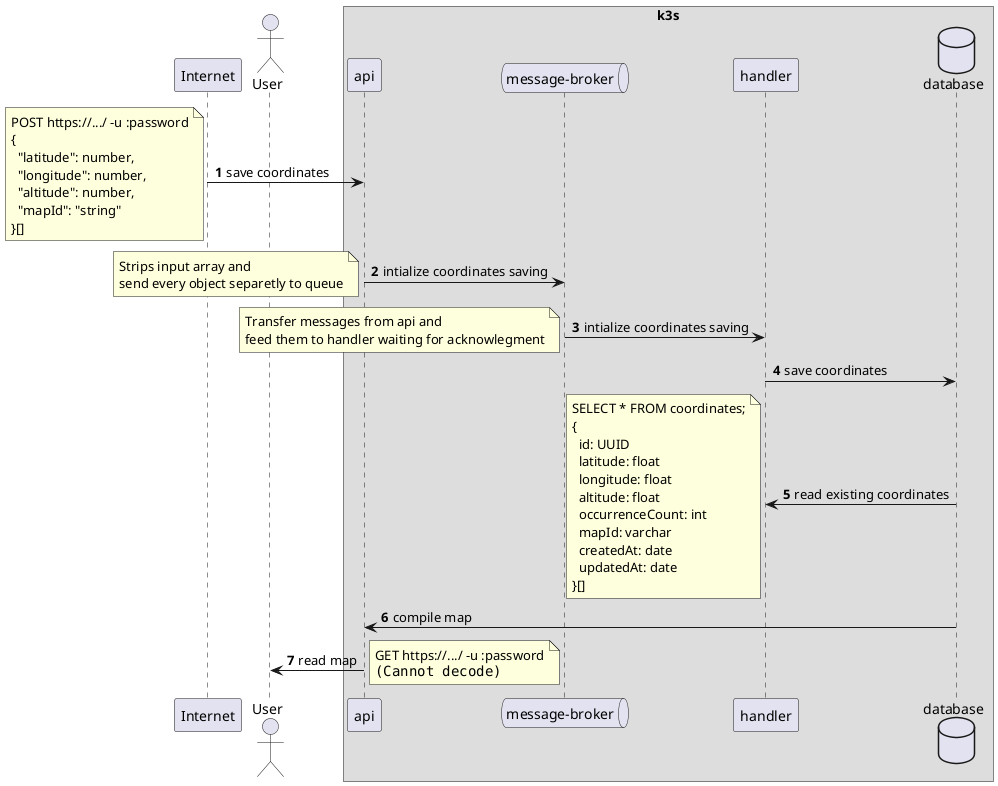 @startuml Sequence diagram

participant Internet
actor User

box "k3s"
  participant api
  queue "message-broker"
  participant handler
  database database
end box

autonumber

Internet -> api : save coordinates
note left
POST https://.../ -u :password
{
  "latitude": number,
  "longitude": number,
  "altitude": number,
  "mapId": "string"
}[]
end note

api -> "message-broker" : intialize coordinates saving
note left
Strips input array and
send every object separetly to queue
end note
"message-broker" -> handler : intialize coordinates saving
note left
Transfer messages from api and
feed them to handler waiting for acknowlegment
end note
handler -> database : save coordinates
handler <- database : read existing coordinates
note left
SELECT * FROM coordinates;
{
  id: UUID
  latitude: float
  longitude: float
  altitude: float
  occurrenceCount: int
  mapId: varchar
  createdAt: date
  updatedAt: date
}[]
end note
api <- database : compile map

User <- api : read map
note right
GET https://.../ -u :password
<img:user-response-example.jpg{scale=0.2}>
end note

@enduml
